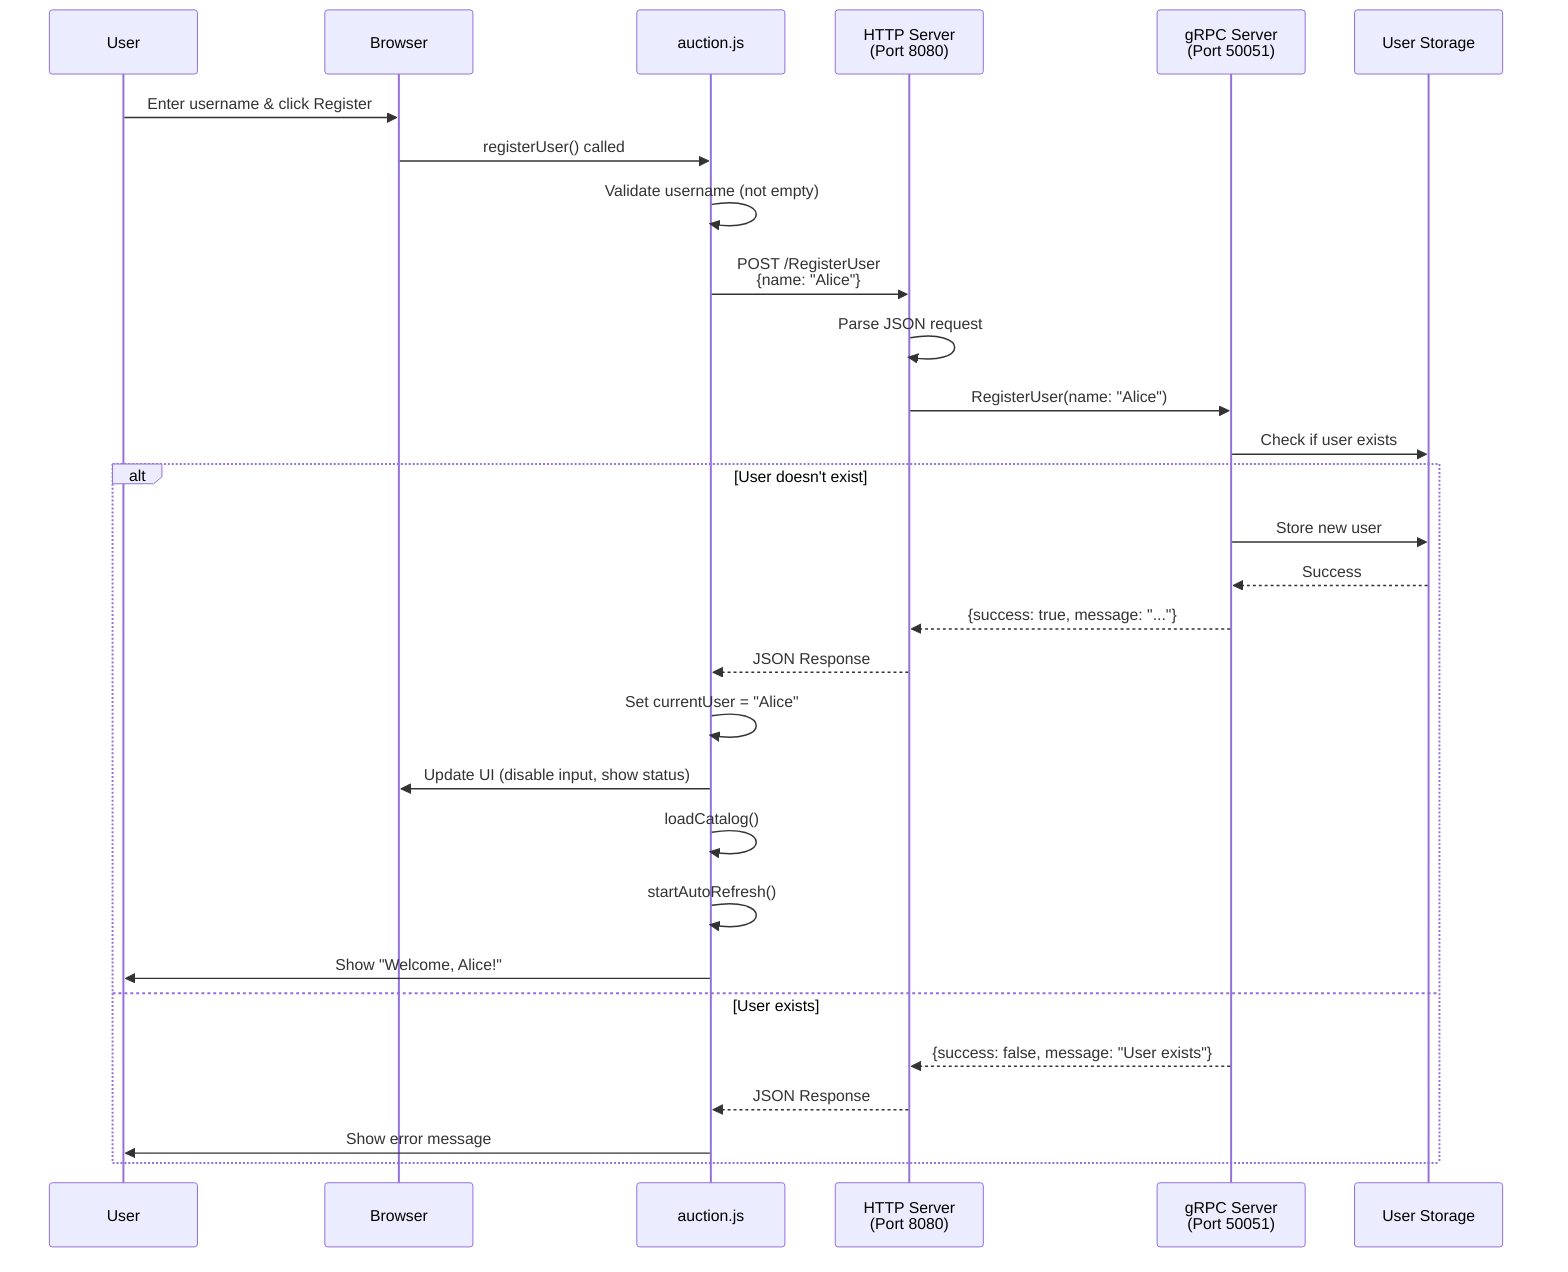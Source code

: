 sequenceDiagram
    participant User
    participant Browser
    participant JS as auction.js
    participant WebServer as HTTP Server<br/>(Port 8080)
    participant gRPC as gRPC Server<br/>(Port 50051)
    participant Data as User Storage

    User->>Browser: Enter username & click Register
    Browser->>JS: registerUser() called
    
    JS->>JS: Validate username (not empty)
    
    JS->>WebServer: POST /RegisterUser<br/>{name: "Alice"}
    WebServer->>WebServer: Parse JSON request
    WebServer->>gRPC: RegisterUser(name: "Alice")
    
    gRPC->>Data: Check if user exists
    
    alt User doesn't exist
        gRPC->>Data: Store new user
        Data-->>gRPC: Success
        gRPC-->>WebServer: {success: true, message: "..."}
        WebServer-->>JS: JSON Response
        JS->>JS: Set currentUser = "Alice"
        JS->>Browser: Update UI (disable input, show status)
        JS->>JS: loadCatalog()
        JS->>JS: startAutoRefresh()
        JS->>User: Show "Welcome, Alice!"
    else User exists
        gRPC-->>WebServer: {success: false, message: "User exists"}
        WebServer-->>JS: JSON Response
        JS->>User: Show error message
    end